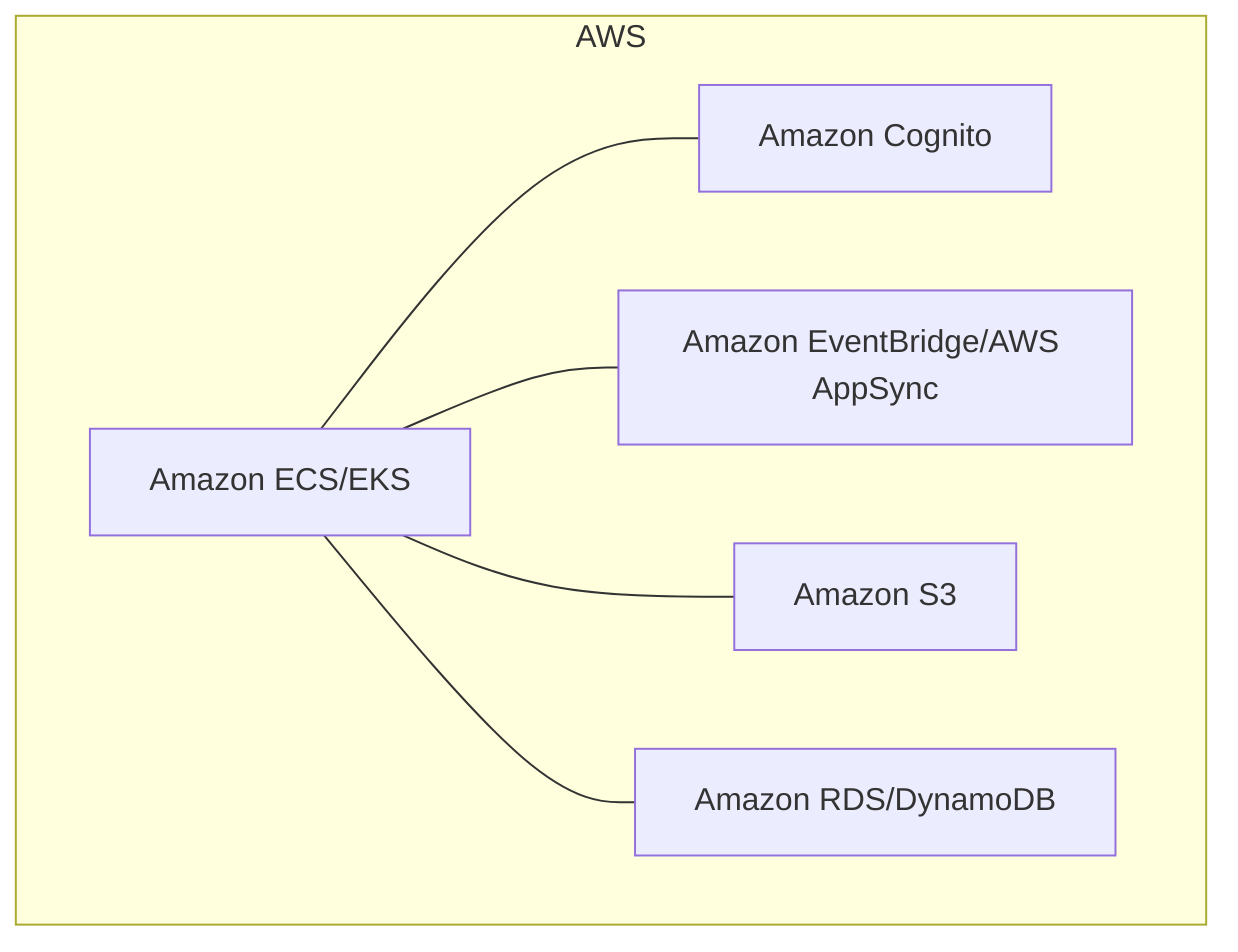 graph TD;
    subgraph "AWS"
        A[Amazon ECS/EKS] --- B[Amazon Cognito]
        A --- C[Amazon EventBridge/AWS AppSync]
        A --- D[Amazon S3]
        A --- E[Amazon RDS/DynamoDB]
    end